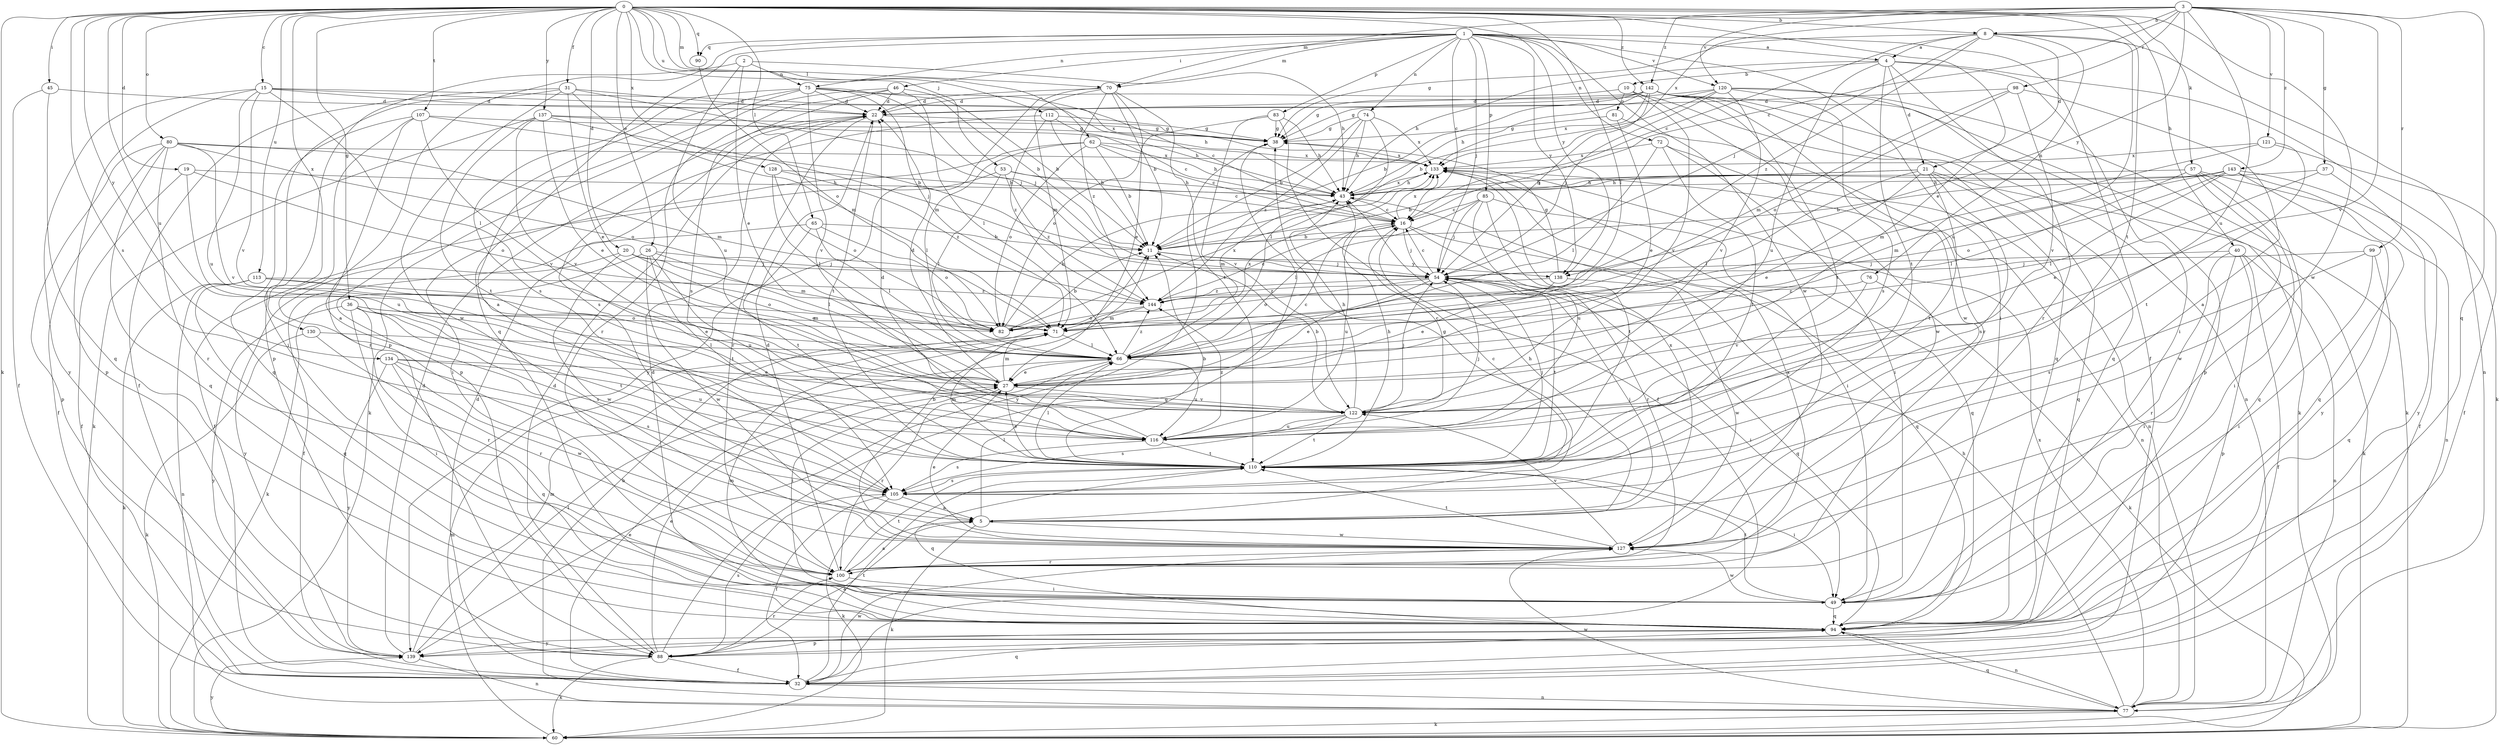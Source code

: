 strict digraph  {
0;
1;
2;
3;
4;
5;
8;
10;
11;
15;
16;
19;
20;
21;
22;
26;
27;
31;
32;
36;
37;
38;
40;
43;
45;
46;
49;
53;
54;
57;
60;
62;
65;
66;
70;
71;
72;
74;
75;
76;
77;
80;
81;
82;
83;
85;
88;
90;
94;
98;
99;
100;
105;
107;
110;
112;
113;
116;
120;
121;
122;
127;
128;
130;
133;
134;
137;
138;
139;
142;
143;
144;
0 -> 8  [label=b];
0 -> 15  [label=c];
0 -> 19  [label=d];
0 -> 20  [label=d];
0 -> 26  [label=e];
0 -> 27  [label=e];
0 -> 31  [label=f];
0 -> 36  [label=g];
0 -> 40  [label=h];
0 -> 45  [label=i];
0 -> 53  [label=j];
0 -> 57  [label=k];
0 -> 60  [label=k];
0 -> 62  [label=l];
0 -> 65  [label=l];
0 -> 66  [label=l];
0 -> 70  [label=m];
0 -> 80  [label=o];
0 -> 90  [label=q];
0 -> 105  [label=s];
0 -> 107  [label=t];
0 -> 110  [label=t];
0 -> 112  [label=u];
0 -> 113  [label=u];
0 -> 116  [label=u];
0 -> 127  [label=w];
0 -> 128  [label=x];
0 -> 130  [label=x];
0 -> 134  [label=y];
0 -> 137  [label=y];
0 -> 138  [label=y];
0 -> 142  [label=z];
1 -> 4  [label=a];
1 -> 16  [label=c];
1 -> 32  [label=f];
1 -> 46  [label=i];
1 -> 49  [label=i];
1 -> 54  [label=j];
1 -> 70  [label=m];
1 -> 72  [label=n];
1 -> 74  [label=n];
1 -> 75  [label=n];
1 -> 83  [label=p];
1 -> 85  [label=p];
1 -> 88  [label=p];
1 -> 90  [label=q];
1 -> 94  [label=q];
1 -> 120  [label=v];
1 -> 127  [label=w];
1 -> 138  [label=y];
2 -> 27  [label=e];
2 -> 43  [label=h];
2 -> 75  [label=n];
2 -> 88  [label=p];
2 -> 116  [label=u];
3 -> 8  [label=b];
3 -> 16  [label=c];
3 -> 37  [label=g];
3 -> 70  [label=m];
3 -> 94  [label=q];
3 -> 98  [label=r];
3 -> 99  [label=r];
3 -> 116  [label=u];
3 -> 120  [label=v];
3 -> 121  [label=v];
3 -> 122  [label=v];
3 -> 133  [label=x];
3 -> 138  [label=y];
3 -> 142  [label=z];
3 -> 143  [label=z];
4 -> 10  [label=b];
4 -> 21  [label=d];
4 -> 43  [label=h];
4 -> 49  [label=i];
4 -> 60  [label=k];
4 -> 100  [label=r];
4 -> 110  [label=t];
4 -> 116  [label=u];
5 -> 38  [label=g];
5 -> 43  [label=h];
5 -> 54  [label=j];
5 -> 60  [label=k];
5 -> 66  [label=l];
5 -> 127  [label=w];
5 -> 133  [label=x];
8 -> 4  [label=a];
8 -> 16  [label=c];
8 -> 21  [label=d];
8 -> 38  [label=g];
8 -> 54  [label=j];
8 -> 76  [label=n];
8 -> 77  [label=n];
8 -> 116  [label=u];
8 -> 144  [label=z];
10 -> 22  [label=d];
10 -> 81  [label=o];
10 -> 94  [label=q];
10 -> 100  [label=r];
10 -> 122  [label=v];
11 -> 54  [label=j];
11 -> 138  [label=y];
15 -> 22  [label=d];
15 -> 43  [label=h];
15 -> 66  [label=l];
15 -> 88  [label=p];
15 -> 116  [label=u];
15 -> 122  [label=v];
15 -> 133  [label=x];
15 -> 139  [label=y];
16 -> 11  [label=b];
16 -> 54  [label=j];
16 -> 94  [label=q];
16 -> 100  [label=r];
16 -> 116  [label=u];
16 -> 133  [label=x];
19 -> 32  [label=f];
19 -> 43  [label=h];
19 -> 82  [label=o];
19 -> 116  [label=u];
20 -> 27  [label=e];
20 -> 54  [label=j];
20 -> 71  [label=m];
20 -> 127  [label=w];
20 -> 139  [label=y];
21 -> 11  [label=b];
21 -> 27  [label=e];
21 -> 43  [label=h];
21 -> 60  [label=k];
21 -> 66  [label=l];
21 -> 94  [label=q];
21 -> 105  [label=s];
21 -> 110  [label=t];
22 -> 38  [label=g];
22 -> 100  [label=r];
22 -> 110  [label=t];
26 -> 54  [label=j];
26 -> 60  [label=k];
26 -> 66  [label=l];
26 -> 110  [label=t];
26 -> 116  [label=u];
26 -> 127  [label=w];
27 -> 16  [label=c];
27 -> 22  [label=d];
27 -> 71  [label=m];
27 -> 100  [label=r];
27 -> 122  [label=v];
31 -> 22  [label=d];
31 -> 27  [label=e];
31 -> 32  [label=f];
31 -> 49  [label=i];
31 -> 54  [label=j];
31 -> 71  [label=m];
31 -> 127  [label=w];
32 -> 22  [label=d];
32 -> 27  [label=e];
32 -> 77  [label=n];
32 -> 94  [label=q];
32 -> 110  [label=t];
32 -> 127  [label=w];
36 -> 49  [label=i];
36 -> 71  [label=m];
36 -> 82  [label=o];
36 -> 100  [label=r];
36 -> 105  [label=s];
36 -> 110  [label=t];
36 -> 139  [label=y];
37 -> 27  [label=e];
37 -> 43  [label=h];
37 -> 139  [label=y];
38 -> 133  [label=x];
38 -> 139  [label=y];
40 -> 32  [label=f];
40 -> 49  [label=i];
40 -> 54  [label=j];
40 -> 77  [label=n];
40 -> 88  [label=p];
40 -> 100  [label=r];
43 -> 16  [label=c];
43 -> 71  [label=m];
43 -> 133  [label=x];
45 -> 22  [label=d];
45 -> 32  [label=f];
45 -> 94  [label=q];
46 -> 11  [label=b];
46 -> 22  [label=d];
46 -> 60  [label=k];
46 -> 66  [label=l];
46 -> 100  [label=r];
46 -> 105  [label=s];
49 -> 94  [label=q];
49 -> 110  [label=t];
49 -> 127  [label=w];
53 -> 16  [label=c];
53 -> 32  [label=f];
53 -> 43  [label=h];
53 -> 66  [label=l];
53 -> 144  [label=z];
54 -> 16  [label=c];
54 -> 27  [label=e];
54 -> 49  [label=i];
54 -> 82  [label=o];
54 -> 94  [label=q];
54 -> 110  [label=t];
54 -> 144  [label=z];
57 -> 43  [label=h];
57 -> 49  [label=i];
57 -> 66  [label=l];
57 -> 77  [label=n];
57 -> 94  [label=q];
57 -> 127  [label=w];
60 -> 71  [label=m];
60 -> 139  [label=y];
62 -> 11  [label=b];
62 -> 16  [label=c];
62 -> 43  [label=h];
62 -> 49  [label=i];
62 -> 66  [label=l];
62 -> 82  [label=o];
62 -> 133  [label=x];
65 -> 11  [label=b];
65 -> 32  [label=f];
65 -> 66  [label=l];
65 -> 82  [label=o];
65 -> 110  [label=t];
66 -> 27  [label=e];
66 -> 49  [label=i];
66 -> 116  [label=u];
66 -> 133  [label=x];
66 -> 144  [label=z];
70 -> 11  [label=b];
70 -> 22  [label=d];
70 -> 27  [label=e];
70 -> 71  [label=m];
70 -> 110  [label=t];
70 -> 139  [label=y];
70 -> 144  [label=z];
71 -> 66  [label=l];
72 -> 49  [label=i];
72 -> 66  [label=l];
72 -> 77  [label=n];
72 -> 110  [label=t];
72 -> 133  [label=x];
74 -> 11  [label=b];
74 -> 38  [label=g];
74 -> 43  [label=h];
74 -> 66  [label=l];
74 -> 133  [label=x];
74 -> 144  [label=z];
75 -> 5  [label=a];
75 -> 11  [label=b];
75 -> 16  [label=c];
75 -> 22  [label=d];
75 -> 54  [label=j];
75 -> 71  [label=m];
75 -> 88  [label=p];
75 -> 105  [label=s];
75 -> 122  [label=v];
76 -> 60  [label=k];
76 -> 122  [label=v];
76 -> 144  [label=z];
77 -> 11  [label=b];
77 -> 43  [label=h];
77 -> 60  [label=k];
77 -> 94  [label=q];
77 -> 127  [label=w];
77 -> 133  [label=x];
80 -> 32  [label=f];
80 -> 71  [label=m];
80 -> 82  [label=o];
80 -> 88  [label=p];
80 -> 94  [label=q];
80 -> 100  [label=r];
80 -> 122  [label=v];
80 -> 133  [label=x];
81 -> 27  [label=e];
81 -> 38  [label=g];
81 -> 127  [label=w];
82 -> 11  [label=b];
82 -> 43  [label=h];
82 -> 133  [label=x];
83 -> 32  [label=f];
83 -> 38  [label=g];
83 -> 43  [label=h];
83 -> 82  [label=o];
83 -> 122  [label=v];
85 -> 16  [label=c];
85 -> 54  [label=j];
85 -> 66  [label=l];
85 -> 94  [label=q];
85 -> 110  [label=t];
85 -> 116  [label=u];
88 -> 5  [label=a];
88 -> 22  [label=d];
88 -> 27  [label=e];
88 -> 32  [label=f];
88 -> 38  [label=g];
88 -> 60  [label=k];
88 -> 100  [label=r];
88 -> 105  [label=s];
90 -> 82  [label=o];
94 -> 22  [label=d];
94 -> 71  [label=m];
94 -> 77  [label=n];
94 -> 88  [label=p];
94 -> 139  [label=y];
98 -> 5  [label=a];
98 -> 22  [label=d];
98 -> 71  [label=m];
98 -> 82  [label=o];
98 -> 122  [label=v];
99 -> 49  [label=i];
99 -> 54  [label=j];
99 -> 94  [label=q];
99 -> 105  [label=s];
100 -> 5  [label=a];
100 -> 22  [label=d];
100 -> 49  [label=i];
100 -> 110  [label=t];
100 -> 133  [label=x];
105 -> 5  [label=a];
105 -> 16  [label=c];
105 -> 32  [label=f];
105 -> 60  [label=k];
107 -> 5  [label=a];
107 -> 11  [label=b];
107 -> 38  [label=g];
107 -> 94  [label=q];
107 -> 100  [label=r];
107 -> 122  [label=v];
110 -> 11  [label=b];
110 -> 27  [label=e];
110 -> 43  [label=h];
110 -> 49  [label=i];
110 -> 54  [label=j];
110 -> 66  [label=l];
110 -> 71  [label=m];
110 -> 94  [label=q];
110 -> 105  [label=s];
112 -> 11  [label=b];
112 -> 16  [label=c];
112 -> 38  [label=g];
112 -> 105  [label=s];
112 -> 144  [label=z];
113 -> 27  [label=e];
113 -> 60  [label=k];
113 -> 77  [label=n];
113 -> 82  [label=o];
113 -> 94  [label=q];
113 -> 144  [label=z];
116 -> 22  [label=d];
116 -> 54  [label=j];
116 -> 105  [label=s];
116 -> 110  [label=t];
116 -> 144  [label=z];
120 -> 11  [label=b];
120 -> 22  [label=d];
120 -> 38  [label=g];
120 -> 54  [label=j];
120 -> 60  [label=k];
120 -> 88  [label=p];
120 -> 105  [label=s];
120 -> 122  [label=v];
121 -> 32  [label=f];
121 -> 71  [label=m];
121 -> 110  [label=t];
121 -> 133  [label=x];
122 -> 11  [label=b];
122 -> 16  [label=c];
122 -> 43  [label=h];
122 -> 54  [label=j];
122 -> 105  [label=s];
122 -> 110  [label=t];
122 -> 116  [label=u];
127 -> 11  [label=b];
127 -> 27  [label=e];
127 -> 100  [label=r];
127 -> 110  [label=t];
127 -> 122  [label=v];
128 -> 43  [label=h];
128 -> 66  [label=l];
128 -> 82  [label=o];
128 -> 144  [label=z];
130 -> 60  [label=k];
130 -> 66  [label=l];
130 -> 100  [label=r];
133 -> 43  [label=h];
133 -> 49  [label=i];
133 -> 77  [label=n];
134 -> 27  [label=e];
134 -> 94  [label=q];
134 -> 105  [label=s];
134 -> 116  [label=u];
134 -> 127  [label=w];
134 -> 139  [label=y];
137 -> 27  [label=e];
137 -> 38  [label=g];
137 -> 43  [label=h];
137 -> 54  [label=j];
137 -> 60  [label=k];
137 -> 110  [label=t];
137 -> 122  [label=v];
138 -> 27  [label=e];
138 -> 38  [label=g];
138 -> 127  [label=w];
138 -> 144  [label=z];
139 -> 22  [label=d];
139 -> 66  [label=l];
139 -> 71  [label=m];
139 -> 77  [label=n];
142 -> 11  [label=b];
142 -> 22  [label=d];
142 -> 38  [label=g];
142 -> 43  [label=h];
142 -> 54  [label=j];
142 -> 60  [label=k];
142 -> 77  [label=n];
142 -> 94  [label=q];
142 -> 110  [label=t];
142 -> 127  [label=w];
142 -> 133  [label=x];
143 -> 11  [label=b];
143 -> 32  [label=f];
143 -> 43  [label=h];
143 -> 66  [label=l];
143 -> 71  [label=m];
143 -> 82  [label=o];
143 -> 94  [label=q];
143 -> 139  [label=y];
144 -> 16  [label=c];
144 -> 71  [label=m];
144 -> 82  [label=o];
}
